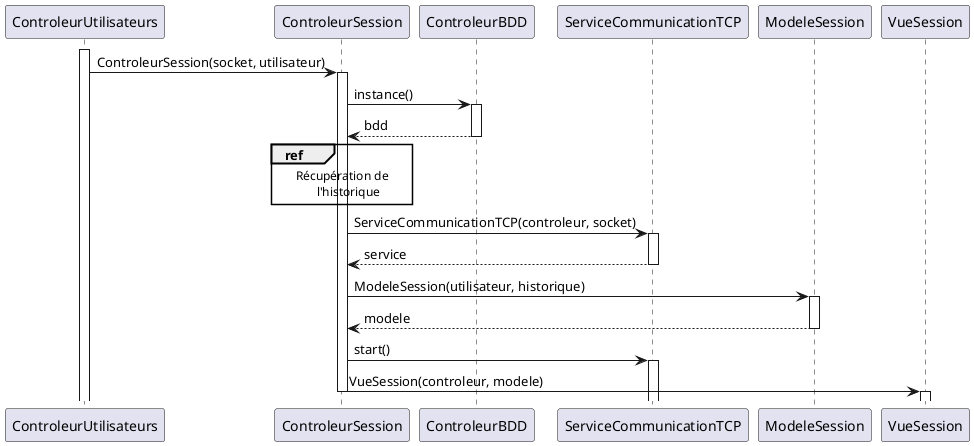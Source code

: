@startuml creation_session
activate ControleurUtilisateurs
ControleurUtilisateurs -> ControleurSession : ControleurSession(socket, utilisateur)
activate ControleurSession
ControleurSession -> ControleurBDD : instance()
activate ControleurBDD
ControleurBDD --> ControleurSession : bdd
deactivate
ref over ControleurSession
    Récupération de
        l'historique
end ref
ControleurSession -> ServiceCommunicationTCP : ServiceCommunicationTCP(controleur, socket)
activate ServiceCommunicationTCP
ServiceCommunicationTCP --> ControleurSession : service
deactivate ServiceCommunicationTCP
ControleurSession -> ModeleSession : ModeleSession(utilisateur, historique)
activate ModeleSession
ModeleSession --> ControleurSession : modele
deactivate ModeleSession
ControleurSession -> ServiceCommunicationTCP : start()
activate ServiceCommunicationTCP
ControleurSession -> VueSession : VueSession(controleur, modele)
deactivate ControleurSession
activate VueSession
@enduml